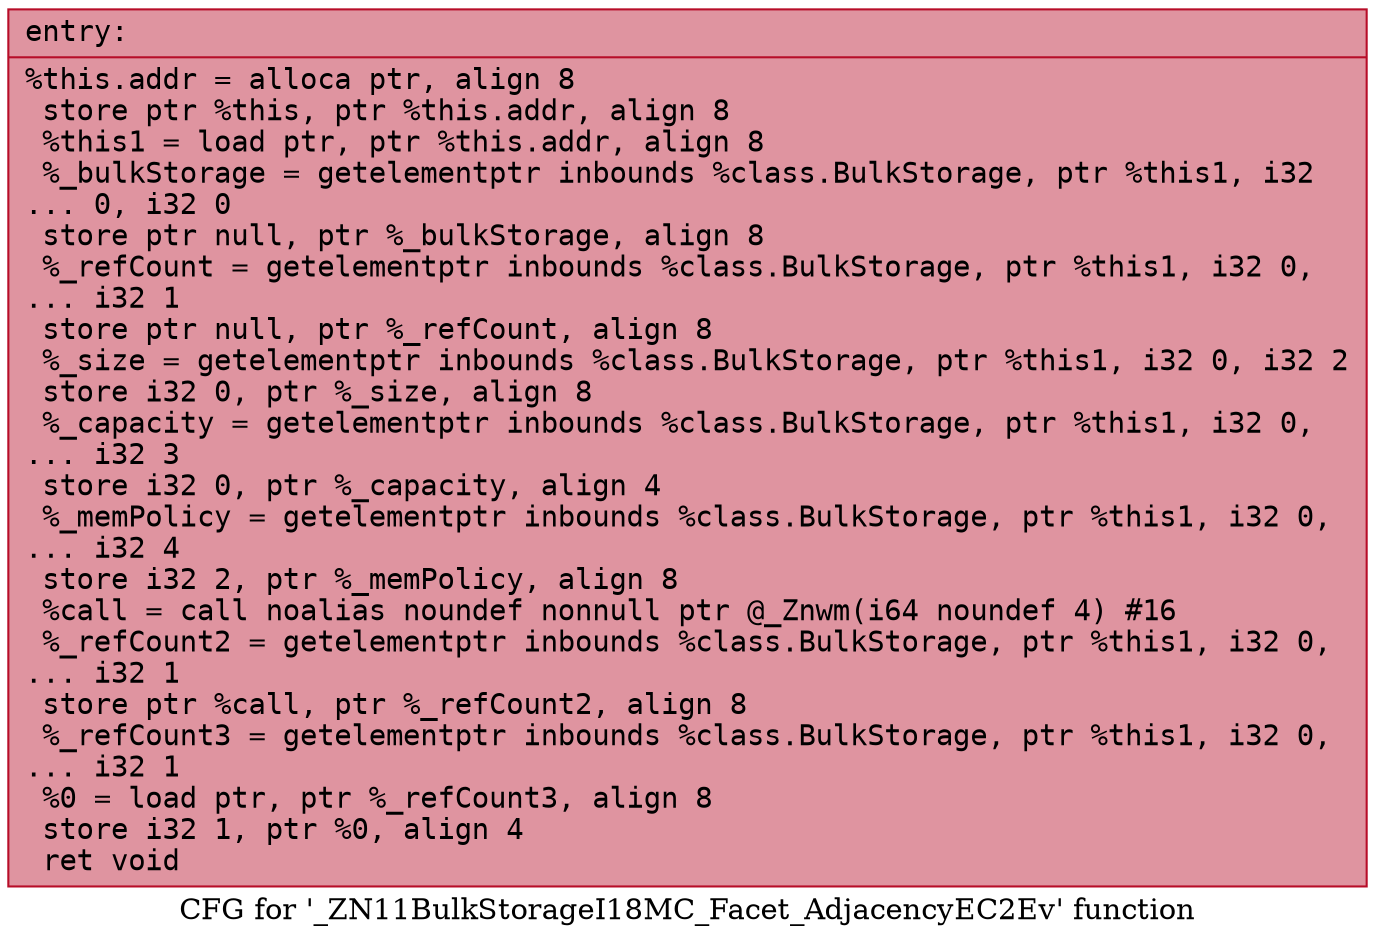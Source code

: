 digraph "CFG for '_ZN11BulkStorageI18MC_Facet_AdjacencyEC2Ev' function" {
	label="CFG for '_ZN11BulkStorageI18MC_Facet_AdjacencyEC2Ev' function";

	Node0x55dfe4b087c0 [shape=record,color="#b70d28ff", style=filled, fillcolor="#b70d2870" fontname="Courier",label="{entry:\l|  %this.addr = alloca ptr, align 8\l  store ptr %this, ptr %this.addr, align 8\l  %this1 = load ptr, ptr %this.addr, align 8\l  %_bulkStorage = getelementptr inbounds %class.BulkStorage, ptr %this1, i32\l... 0, i32 0\l  store ptr null, ptr %_bulkStorage, align 8\l  %_refCount = getelementptr inbounds %class.BulkStorage, ptr %this1, i32 0,\l... i32 1\l  store ptr null, ptr %_refCount, align 8\l  %_size = getelementptr inbounds %class.BulkStorage, ptr %this1, i32 0, i32 2\l  store i32 0, ptr %_size, align 8\l  %_capacity = getelementptr inbounds %class.BulkStorage, ptr %this1, i32 0,\l... i32 3\l  store i32 0, ptr %_capacity, align 4\l  %_memPolicy = getelementptr inbounds %class.BulkStorage, ptr %this1, i32 0,\l... i32 4\l  store i32 2, ptr %_memPolicy, align 8\l  %call = call noalias noundef nonnull ptr @_Znwm(i64 noundef 4) #16\l  %_refCount2 = getelementptr inbounds %class.BulkStorage, ptr %this1, i32 0,\l... i32 1\l  store ptr %call, ptr %_refCount2, align 8\l  %_refCount3 = getelementptr inbounds %class.BulkStorage, ptr %this1, i32 0,\l... i32 1\l  %0 = load ptr, ptr %_refCount3, align 8\l  store i32 1, ptr %0, align 4\l  ret void\l}"];
}
